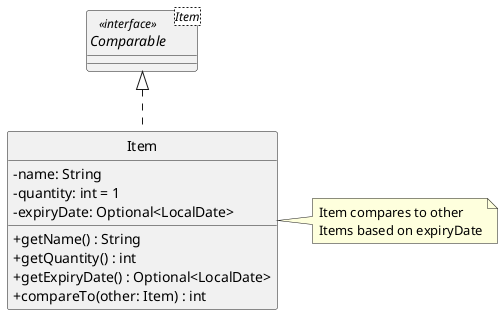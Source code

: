 @startuml

skinparam classAttributeIconSize 0
hide circles

interface Comparable<Item> << interface >>
Comparable <|-[dashed]- Item

class Item {
    - name: String
    - quantity: int = 1
    - expiryDate: Optional<LocalDate>

    + getName() : String
    + getQuantity() : int
    + getExpiryDate() : Optional<LocalDate>
    + compareTo(other: Item) : int
}

note right of Item : Item compares to other \nItems based on expiryDate

@enduml